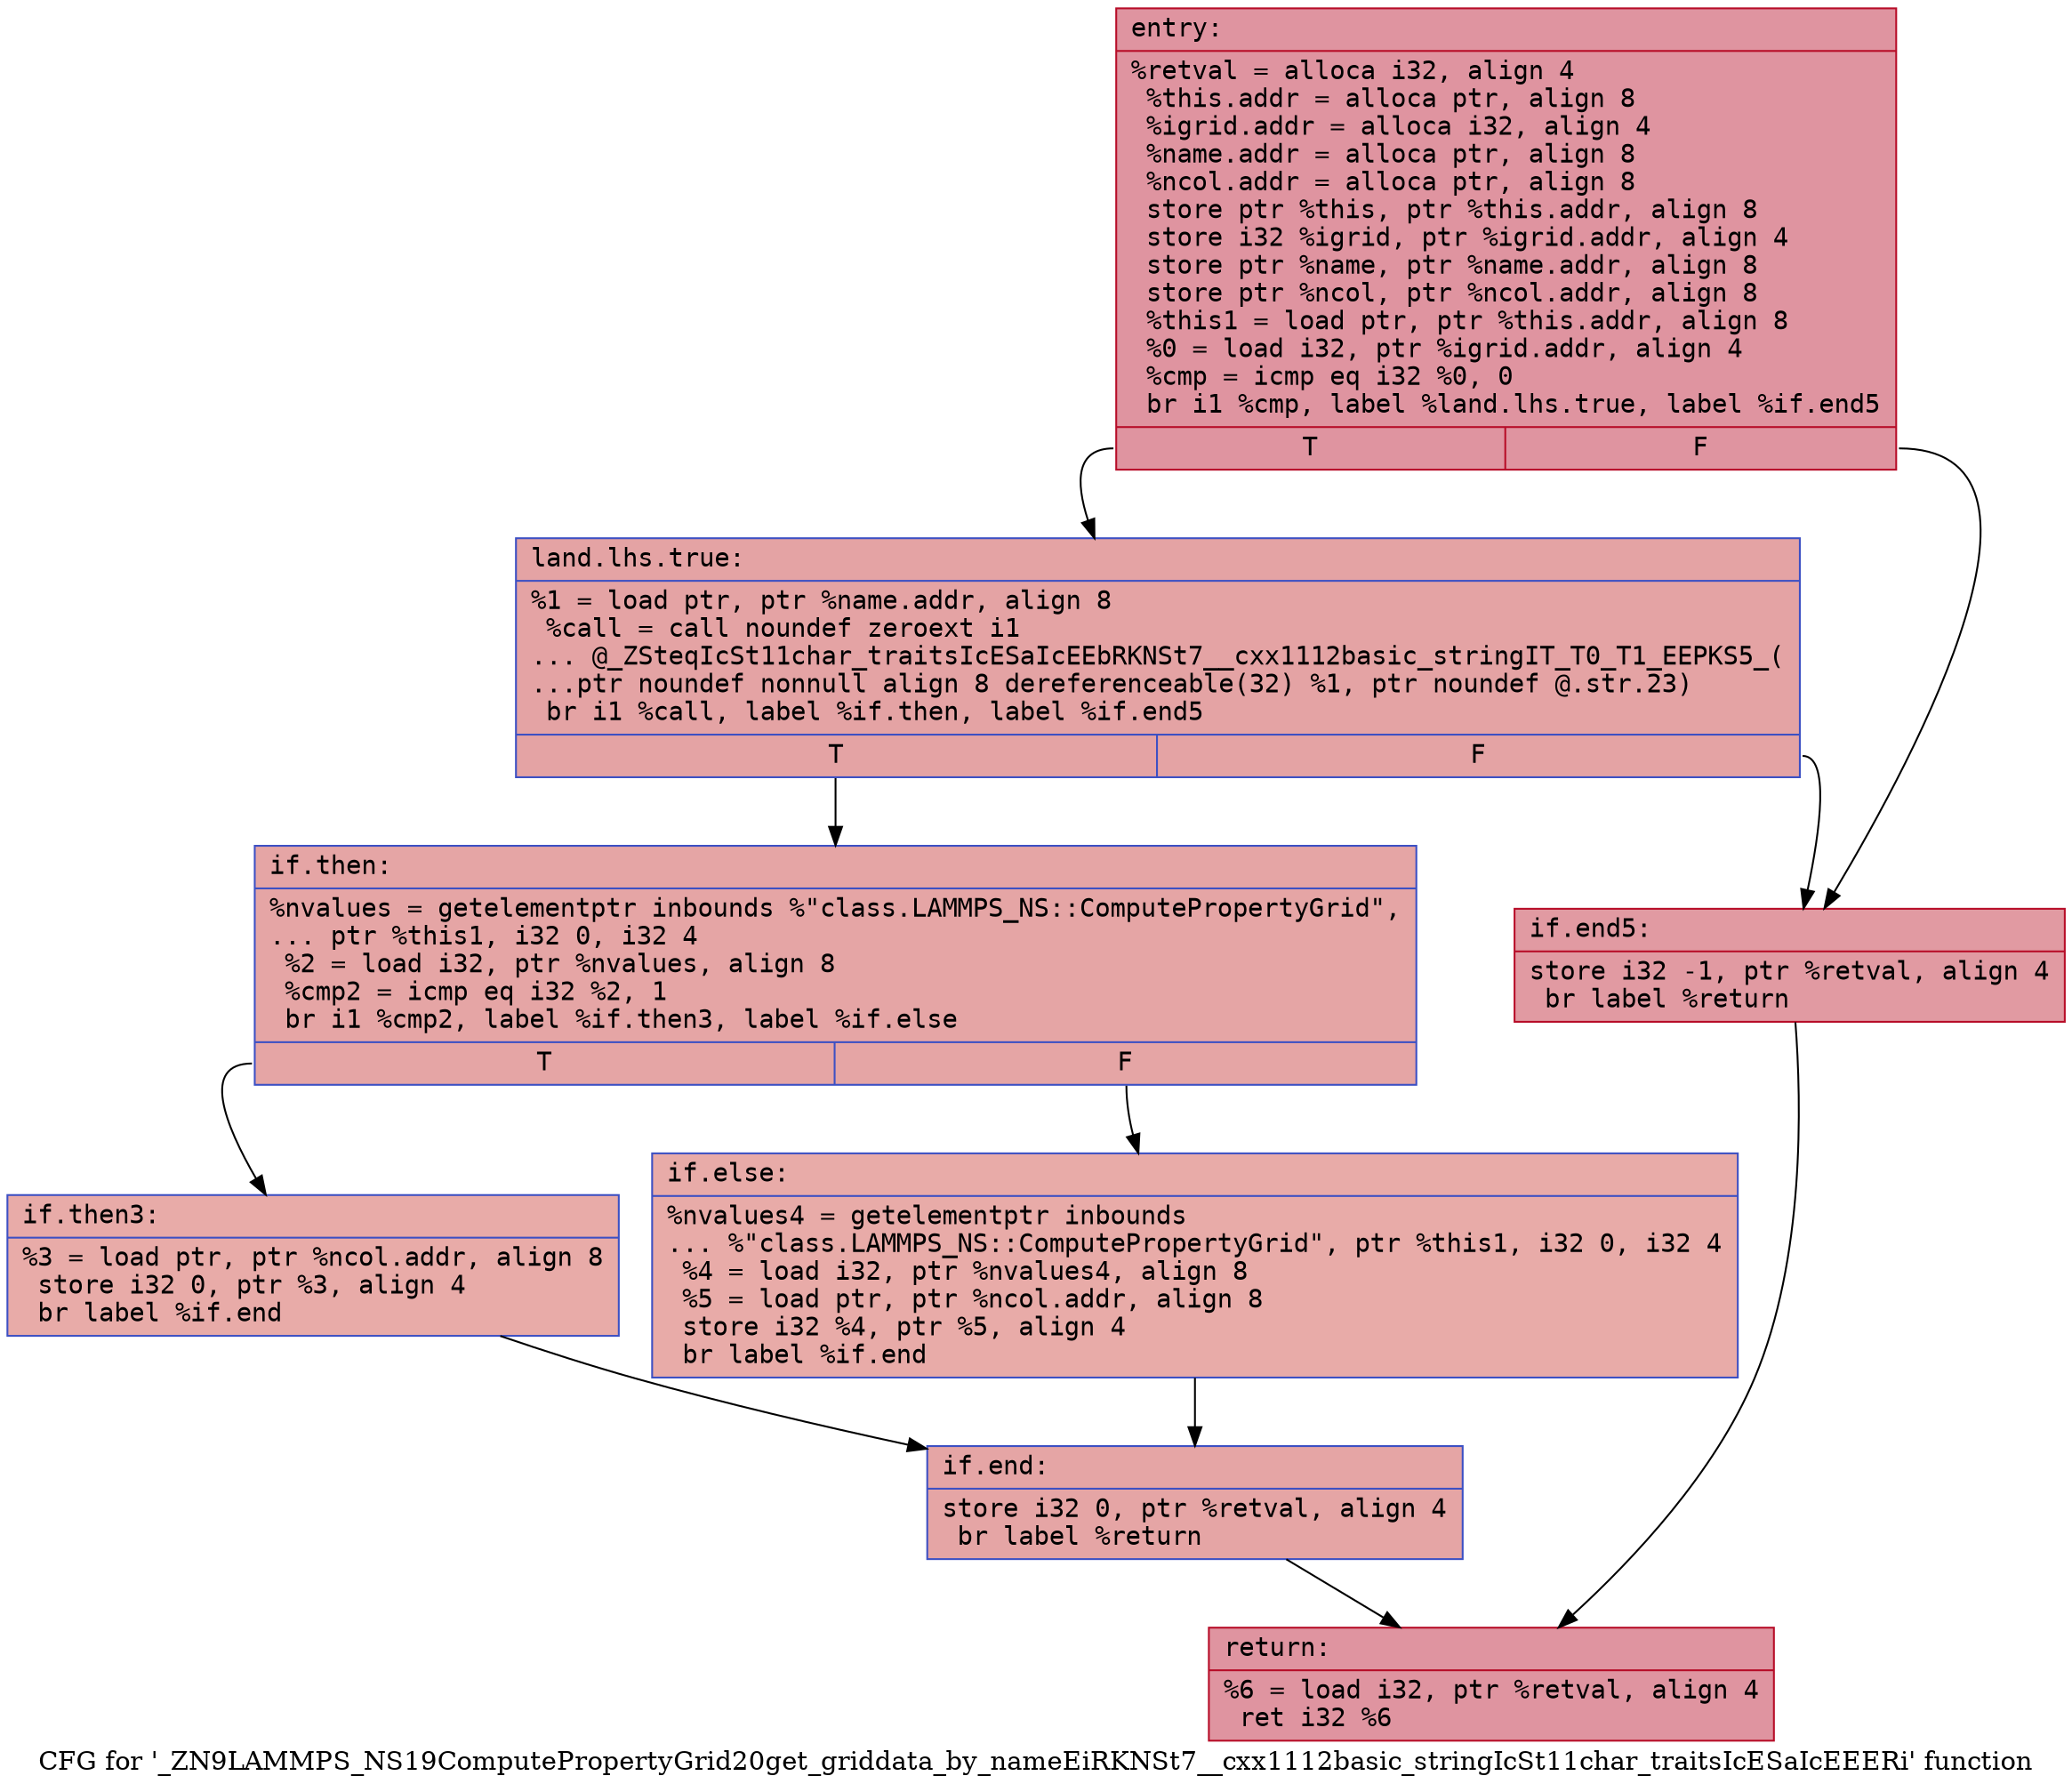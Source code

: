 digraph "CFG for '_ZN9LAMMPS_NS19ComputePropertyGrid20get_griddata_by_nameEiRKNSt7__cxx1112basic_stringIcSt11char_traitsIcESaIcEEERi' function" {
	label="CFG for '_ZN9LAMMPS_NS19ComputePropertyGrid20get_griddata_by_nameEiRKNSt7__cxx1112basic_stringIcSt11char_traitsIcESaIcEEERi' function";

	Node0x559142c504a0 [shape=record,color="#b70d28ff", style=filled, fillcolor="#b70d2870" fontname="Courier",label="{entry:\l|  %retval = alloca i32, align 4\l  %this.addr = alloca ptr, align 8\l  %igrid.addr = alloca i32, align 4\l  %name.addr = alloca ptr, align 8\l  %ncol.addr = alloca ptr, align 8\l  store ptr %this, ptr %this.addr, align 8\l  store i32 %igrid, ptr %igrid.addr, align 4\l  store ptr %name, ptr %name.addr, align 8\l  store ptr %ncol, ptr %ncol.addr, align 8\l  %this1 = load ptr, ptr %this.addr, align 8\l  %0 = load i32, ptr %igrid.addr, align 4\l  %cmp = icmp eq i32 %0, 0\l  br i1 %cmp, label %land.lhs.true, label %if.end5\l|{<s0>T|<s1>F}}"];
	Node0x559142c504a0:s0 -> Node0x559142c50af0[tooltip="entry -> land.lhs.true\nProbability 37.50%" ];
	Node0x559142c504a0:s1 -> Node0x559142c50d10[tooltip="entry -> if.end5\nProbability 62.50%" ];
	Node0x559142c50af0 [shape=record,color="#3d50c3ff", style=filled, fillcolor="#c32e3170" fontname="Courier",label="{land.lhs.true:\l|  %1 = load ptr, ptr %name.addr, align 8\l  %call = call noundef zeroext i1\l... @_ZSteqIcSt11char_traitsIcESaIcEEbRKNSt7__cxx1112basic_stringIT_T0_T1_EEPKS5_(\l...ptr noundef nonnull align 8 dereferenceable(32) %1, ptr noundef @.str.23)\l  br i1 %call, label %if.then, label %if.end5\l|{<s0>T|<s1>F}}"];
	Node0x559142c50af0:s0 -> Node0x559142c51000[tooltip="land.lhs.true -> if.then\nProbability 50.00%" ];
	Node0x559142c50af0:s1 -> Node0x559142c50d10[tooltip="land.lhs.true -> if.end5\nProbability 50.00%" ];
	Node0x559142c51000 [shape=record,color="#3d50c3ff", style=filled, fillcolor="#c5333470" fontname="Courier",label="{if.then:\l|  %nvalues = getelementptr inbounds %\"class.LAMMPS_NS::ComputePropertyGrid\",\l... ptr %this1, i32 0, i32 4\l  %2 = load i32, ptr %nvalues, align 8\l  %cmp2 = icmp eq i32 %2, 1\l  br i1 %cmp2, label %if.then3, label %if.else\l|{<s0>T|<s1>F}}"];
	Node0x559142c51000:s0 -> Node0x559142c51310[tooltip="if.then -> if.then3\nProbability 50.00%" ];
	Node0x559142c51000:s1 -> Node0x559142c51390[tooltip="if.then -> if.else\nProbability 50.00%" ];
	Node0x559142c51310 [shape=record,color="#3d50c3ff", style=filled, fillcolor="#cc403a70" fontname="Courier",label="{if.then3:\l|  %3 = load ptr, ptr %ncol.addr, align 8\l  store i32 0, ptr %3, align 4\l  br label %if.end\l}"];
	Node0x559142c51310 -> Node0x559142c515d0[tooltip="if.then3 -> if.end\nProbability 100.00%" ];
	Node0x559142c51390 [shape=record,color="#3d50c3ff", style=filled, fillcolor="#cc403a70" fontname="Courier",label="{if.else:\l|  %nvalues4 = getelementptr inbounds\l... %\"class.LAMMPS_NS::ComputePropertyGrid\", ptr %this1, i32 0, i32 4\l  %4 = load i32, ptr %nvalues4, align 8\l  %5 = load ptr, ptr %ncol.addr, align 8\l  store i32 %4, ptr %5, align 4\l  br label %if.end\l}"];
	Node0x559142c51390 -> Node0x559142c515d0[tooltip="if.else -> if.end\nProbability 100.00%" ];
	Node0x559142c515d0 [shape=record,color="#3d50c3ff", style=filled, fillcolor="#c5333470" fontname="Courier",label="{if.end:\l|  store i32 0, ptr %retval, align 4\l  br label %return\l}"];
	Node0x559142c515d0 -> Node0x559142c51a50[tooltip="if.end -> return\nProbability 100.00%" ];
	Node0x559142c50d10 [shape=record,color="#b70d28ff", style=filled, fillcolor="#bb1b2c70" fontname="Courier",label="{if.end5:\l|  store i32 -1, ptr %retval, align 4\l  br label %return\l}"];
	Node0x559142c50d10 -> Node0x559142c51a50[tooltip="if.end5 -> return\nProbability 100.00%" ];
	Node0x559142c51a50 [shape=record,color="#b70d28ff", style=filled, fillcolor="#b70d2870" fontname="Courier",label="{return:\l|  %6 = load i32, ptr %retval, align 4\l  ret i32 %6\l}"];
}

